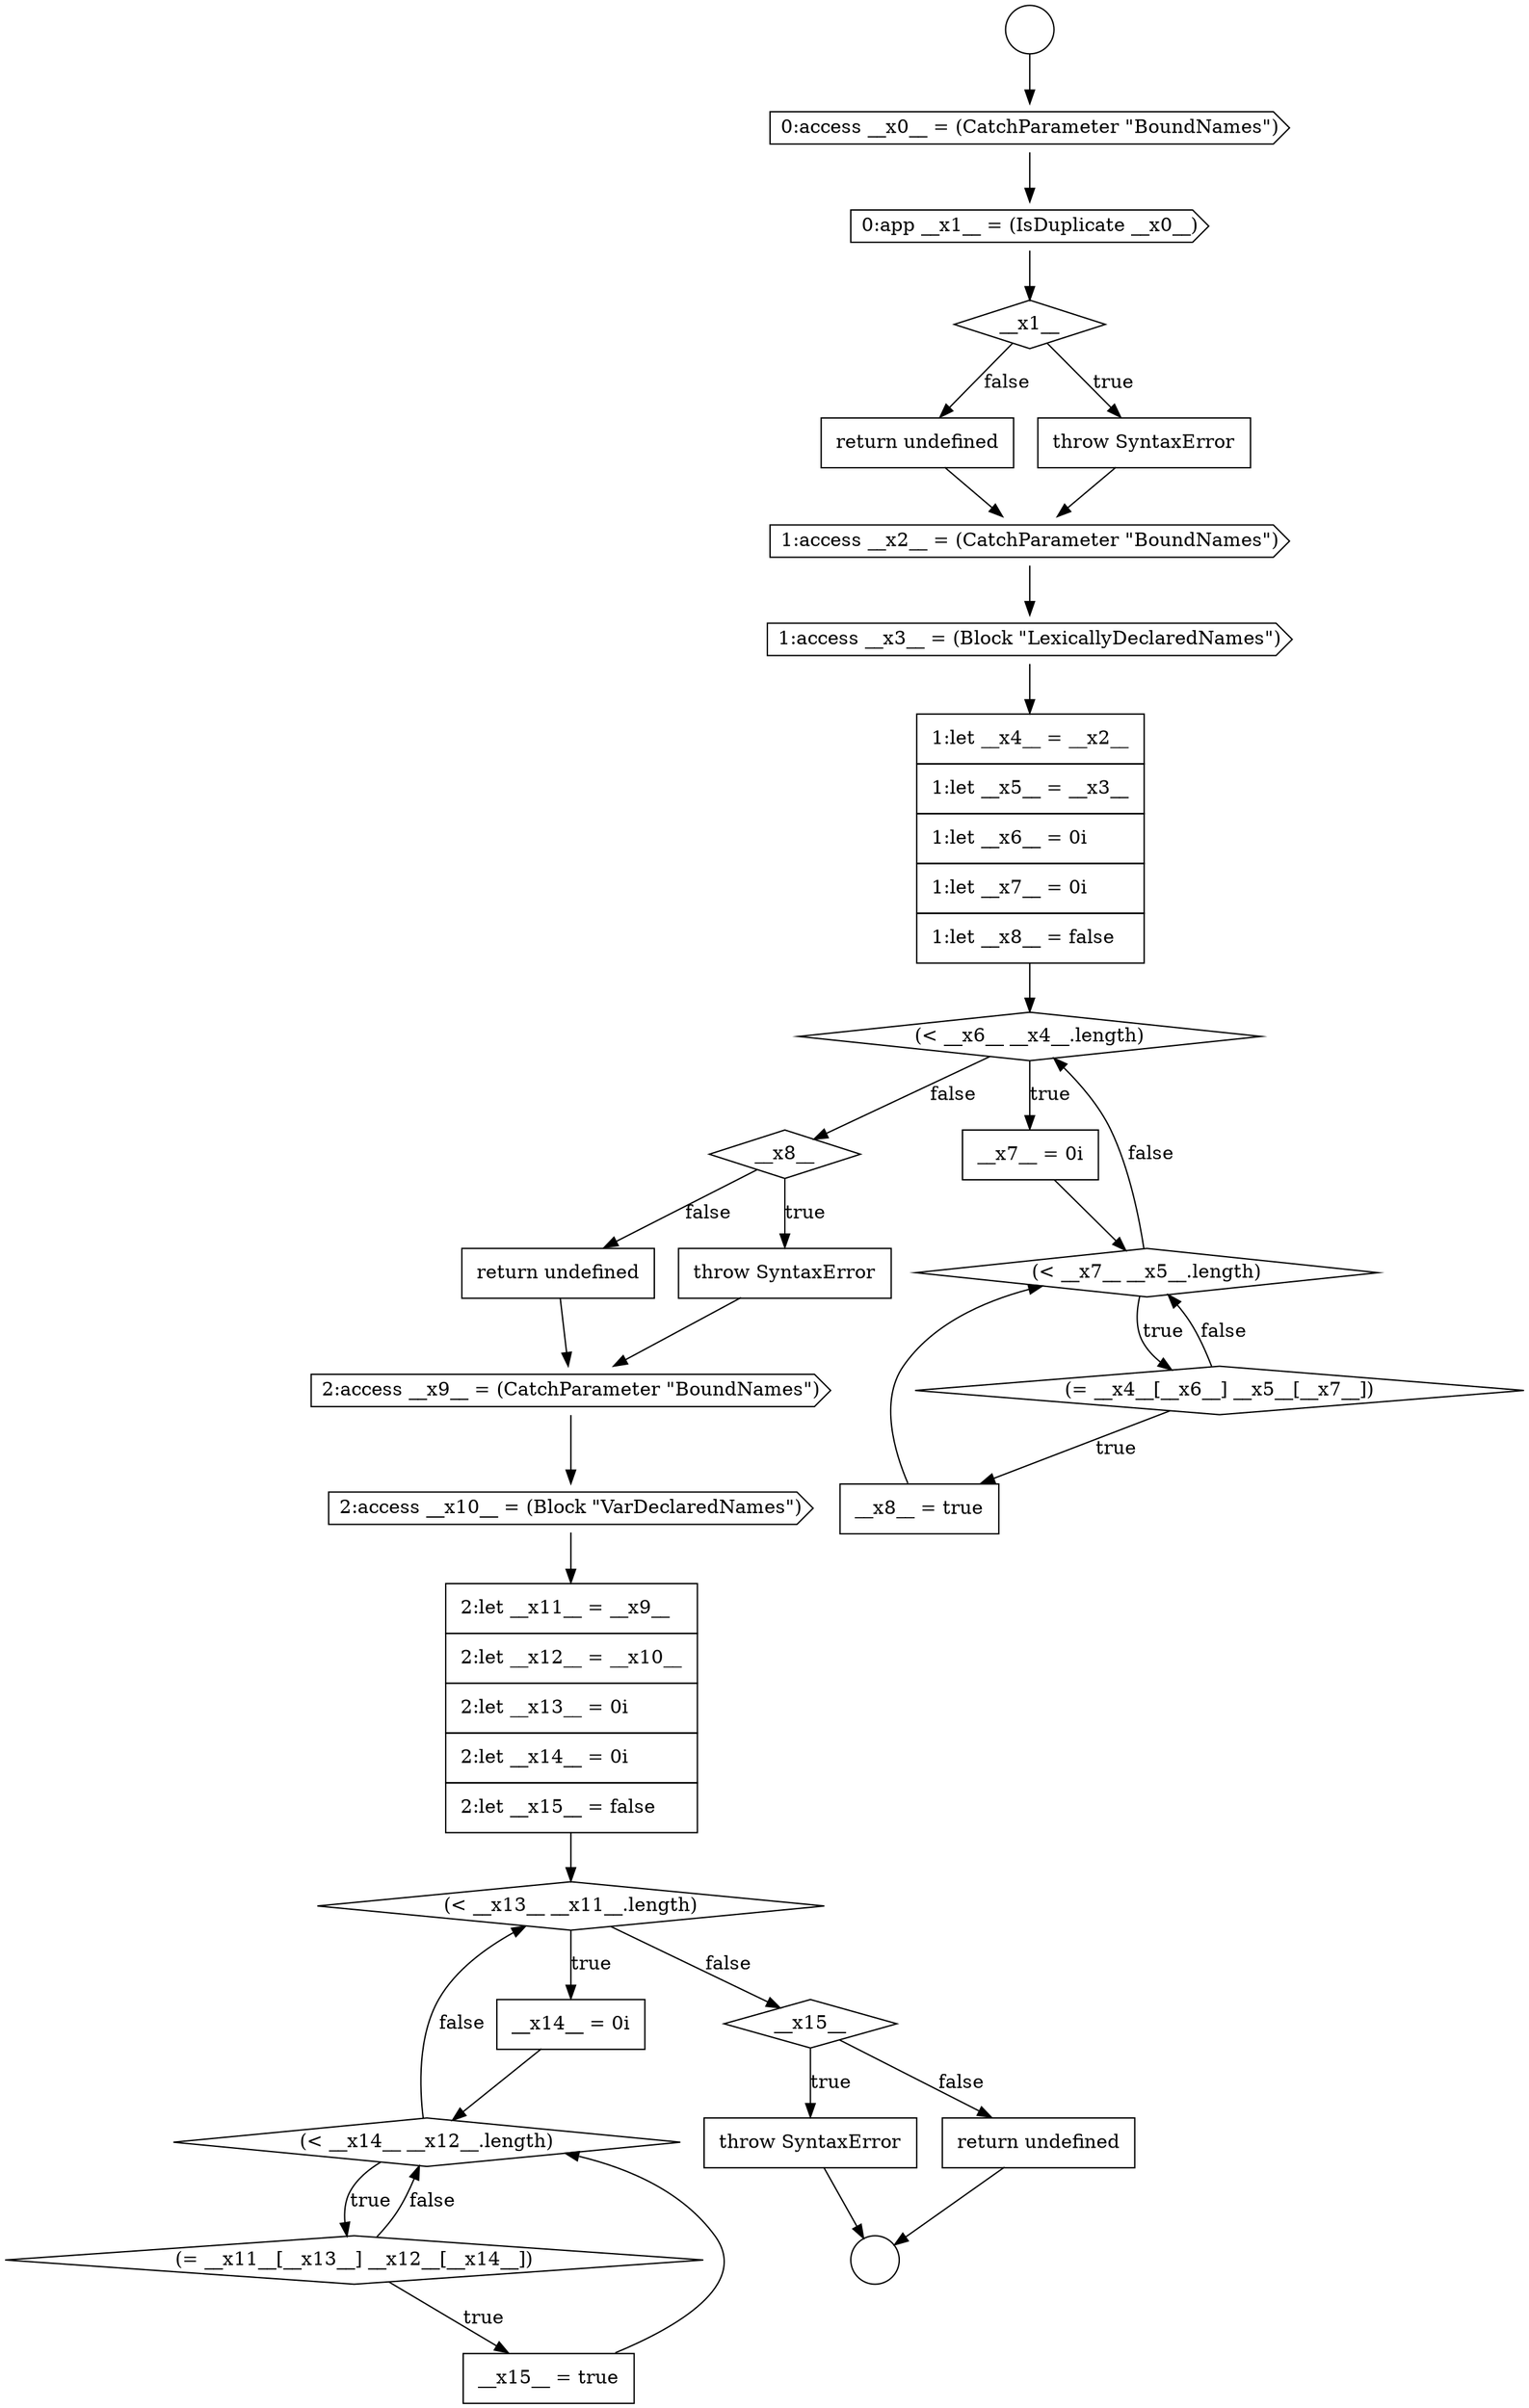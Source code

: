 digraph {
  node16427 [shape=none, margin=0, label=<<font color="black">
    <table border="0" cellborder="1" cellspacing="0" cellpadding="10">
      <tr><td align="left">throw SyntaxError</td></tr>
    </table>
  </font>> color="black" fillcolor="white" style=filled]
  node16402 [shape=cds, label=<<font color="black">0:access __x0__ = (CatchParameter &quot;BoundNames&quot;)</font>> color="black" fillcolor="white" style=filled]
  node16406 [shape=none, margin=0, label=<<font color="black">
    <table border="0" cellborder="1" cellspacing="0" cellpadding="10">
      <tr><td align="left">return undefined</td></tr>
    </table>
  </font>> color="black" fillcolor="white" style=filled]
  node16423 [shape=diamond, label=<<font color="black">(&lt; __x14__ __x12__.length)</font>> color="black" fillcolor="white" style=filled]
  node16414 [shape=none, margin=0, label=<<font color="black">
    <table border="0" cellborder="1" cellspacing="0" cellpadding="10">
      <tr><td align="left">__x8__ = true</td></tr>
    </table>
  </font>> color="black" fillcolor="white" style=filled]
  node16419 [shape=cds, label=<<font color="black">2:access __x10__ = (Block &quot;VarDeclaredNames&quot;)</font>> color="black" fillcolor="white" style=filled]
  node16410 [shape=diamond, label=<<font color="black">(&lt; __x6__ __x4__.length)</font>> color="black" fillcolor="white" style=filled]
  node16405 [shape=none, margin=0, label=<<font color="black">
    <table border="0" cellborder="1" cellspacing="0" cellpadding="10">
      <tr><td align="left">throw SyntaxError</td></tr>
    </table>
  </font>> color="black" fillcolor="white" style=filled]
  node16400 [shape=circle label=" " color="black" fillcolor="white" style=filled]
  node16415 [shape=diamond, label=<<font color="black">__x8__</font>> color="black" fillcolor="white" style=filled]
  node16404 [shape=diamond, label=<<font color="black">__x1__</font>> color="black" fillcolor="white" style=filled]
  node16408 [shape=cds, label=<<font color="black">1:access __x3__ = (Block &quot;LexicallyDeclaredNames&quot;)</font>> color="black" fillcolor="white" style=filled]
  node16403 [shape=cds, label=<<font color="black">0:app __x1__ = (IsDuplicate __x0__)</font>> color="black" fillcolor="white" style=filled]
  node16412 [shape=diamond, label=<<font color="black">(&lt; __x7__ __x5__.length)</font>> color="black" fillcolor="white" style=filled]
  node16417 [shape=none, margin=0, label=<<font color="black">
    <table border="0" cellborder="1" cellspacing="0" cellpadding="10">
      <tr><td align="left">return undefined</td></tr>
    </table>
  </font>> color="black" fillcolor="white" style=filled]
  node16424 [shape=diamond, label=<<font color="black">(= __x11__[__x13__] __x12__[__x14__])</font>> color="black" fillcolor="white" style=filled]
  node16413 [shape=diamond, label=<<font color="black">(= __x4__[__x6__] __x5__[__x7__])</font>> color="black" fillcolor="white" style=filled]
  node16420 [shape=none, margin=0, label=<<font color="black">
    <table border="0" cellborder="1" cellspacing="0" cellpadding="10">
      <tr><td align="left">2:let __x11__ = __x9__</td></tr>
      <tr><td align="left">2:let __x12__ = __x10__</td></tr>
      <tr><td align="left">2:let __x13__ = 0i</td></tr>
      <tr><td align="left">2:let __x14__ = 0i</td></tr>
      <tr><td align="left">2:let __x15__ = false</td></tr>
    </table>
  </font>> color="black" fillcolor="white" style=filled]
  node16409 [shape=none, margin=0, label=<<font color="black">
    <table border="0" cellborder="1" cellspacing="0" cellpadding="10">
      <tr><td align="left">1:let __x4__ = __x2__</td></tr>
      <tr><td align="left">1:let __x5__ = __x3__</td></tr>
      <tr><td align="left">1:let __x6__ = 0i</td></tr>
      <tr><td align="left">1:let __x7__ = 0i</td></tr>
      <tr><td align="left">1:let __x8__ = false</td></tr>
    </table>
  </font>> color="black" fillcolor="white" style=filled]
  node16428 [shape=none, margin=0, label=<<font color="black">
    <table border="0" cellborder="1" cellspacing="0" cellpadding="10">
      <tr><td align="left">return undefined</td></tr>
    </table>
  </font>> color="black" fillcolor="white" style=filled]
  node16401 [shape=circle label=" " color="black" fillcolor="white" style=filled]
  node16422 [shape=none, margin=0, label=<<font color="black">
    <table border="0" cellborder="1" cellspacing="0" cellpadding="10">
      <tr><td align="left">__x14__ = 0i</td></tr>
    </table>
  </font>> color="black" fillcolor="white" style=filled]
  node16425 [shape=none, margin=0, label=<<font color="black">
    <table border="0" cellborder="1" cellspacing="0" cellpadding="10">
      <tr><td align="left">__x15__ = true</td></tr>
    </table>
  </font>> color="black" fillcolor="white" style=filled]
  node16416 [shape=none, margin=0, label=<<font color="black">
    <table border="0" cellborder="1" cellspacing="0" cellpadding="10">
      <tr><td align="left">throw SyntaxError</td></tr>
    </table>
  </font>> color="black" fillcolor="white" style=filled]
  node16411 [shape=none, margin=0, label=<<font color="black">
    <table border="0" cellborder="1" cellspacing="0" cellpadding="10">
      <tr><td align="left">__x7__ = 0i</td></tr>
    </table>
  </font>> color="black" fillcolor="white" style=filled]
  node16418 [shape=cds, label=<<font color="black">2:access __x9__ = (CatchParameter &quot;BoundNames&quot;)</font>> color="black" fillcolor="white" style=filled]
  node16421 [shape=diamond, label=<<font color="black">(&lt; __x13__ __x11__.length)</font>> color="black" fillcolor="white" style=filled]
  node16426 [shape=diamond, label=<<font color="black">__x15__</font>> color="black" fillcolor="white" style=filled]
  node16407 [shape=cds, label=<<font color="black">1:access __x2__ = (CatchParameter &quot;BoundNames&quot;)</font>> color="black" fillcolor="white" style=filled]
  node16404 -> node16405 [label=<<font color="black">true</font>> color="black"]
  node16404 -> node16406 [label=<<font color="black">false</font>> color="black"]
  node16418 -> node16419 [ color="black"]
  node16408 -> node16409 [ color="black"]
  node16410 -> node16411 [label=<<font color="black">true</font>> color="black"]
  node16410 -> node16415 [label=<<font color="black">false</font>> color="black"]
  node16424 -> node16425 [label=<<font color="black">true</font>> color="black"]
  node16424 -> node16423 [label=<<font color="black">false</font>> color="black"]
  node16409 -> node16410 [ color="black"]
  node16428 -> node16401 [ color="black"]
  node16414 -> node16412 [ color="black"]
  node16402 -> node16403 [ color="black"]
  node16421 -> node16422 [label=<<font color="black">true</font>> color="black"]
  node16421 -> node16426 [label=<<font color="black">false</font>> color="black"]
  node16413 -> node16414 [label=<<font color="black">true</font>> color="black"]
  node16413 -> node16412 [label=<<font color="black">false</font>> color="black"]
  node16400 -> node16402 [ color="black"]
  node16419 -> node16420 [ color="black"]
  node16407 -> node16408 [ color="black"]
  node16403 -> node16404 [ color="black"]
  node16412 -> node16413 [label=<<font color="black">true</font>> color="black"]
  node16412 -> node16410 [label=<<font color="black">false</font>> color="black"]
  node16425 -> node16423 [ color="black"]
  node16405 -> node16407 [ color="black"]
  node16406 -> node16407 [ color="black"]
  node16416 -> node16418 [ color="black"]
  node16420 -> node16421 [ color="black"]
  node16415 -> node16416 [label=<<font color="black">true</font>> color="black"]
  node16415 -> node16417 [label=<<font color="black">false</font>> color="black"]
  node16423 -> node16424 [label=<<font color="black">true</font>> color="black"]
  node16423 -> node16421 [label=<<font color="black">false</font>> color="black"]
  node16417 -> node16418 [ color="black"]
  node16426 -> node16427 [label=<<font color="black">true</font>> color="black"]
  node16426 -> node16428 [label=<<font color="black">false</font>> color="black"]
  node16411 -> node16412 [ color="black"]
  node16422 -> node16423 [ color="black"]
  node16427 -> node16401 [ color="black"]
}
